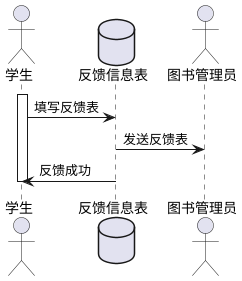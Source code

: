 @startuml
actor 学生
database 反馈信息表
actor 图书管理员

activate 学生
学生 -> 反馈信息表:填写反馈表
反馈信息表 ->图书管理员:发送反馈表
反馈信息表 ->学生:反馈成功
deactivate 学生
@enduml